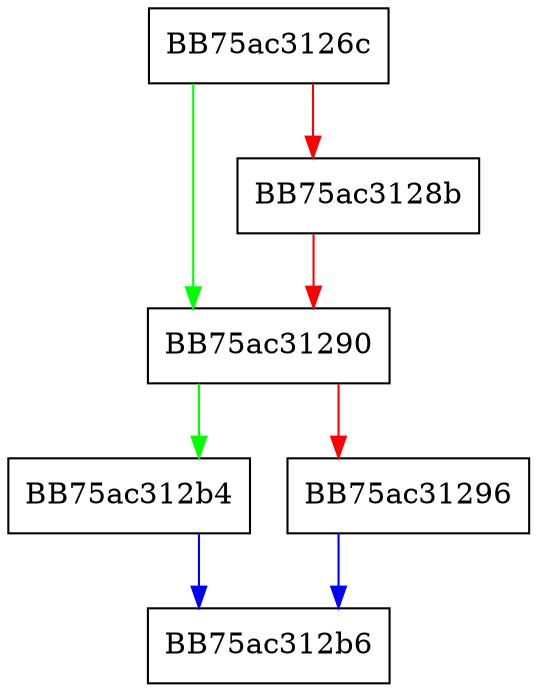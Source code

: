 digraph UpdateFile {
  node [shape="box"];
  graph [splines=ortho];
  BB75ac3126c -> BB75ac31290 [color="green"];
  BB75ac3126c -> BB75ac3128b [color="red"];
  BB75ac3128b -> BB75ac31290 [color="red"];
  BB75ac31290 -> BB75ac312b4 [color="green"];
  BB75ac31290 -> BB75ac31296 [color="red"];
  BB75ac31296 -> BB75ac312b6 [color="blue"];
  BB75ac312b4 -> BB75ac312b6 [color="blue"];
}